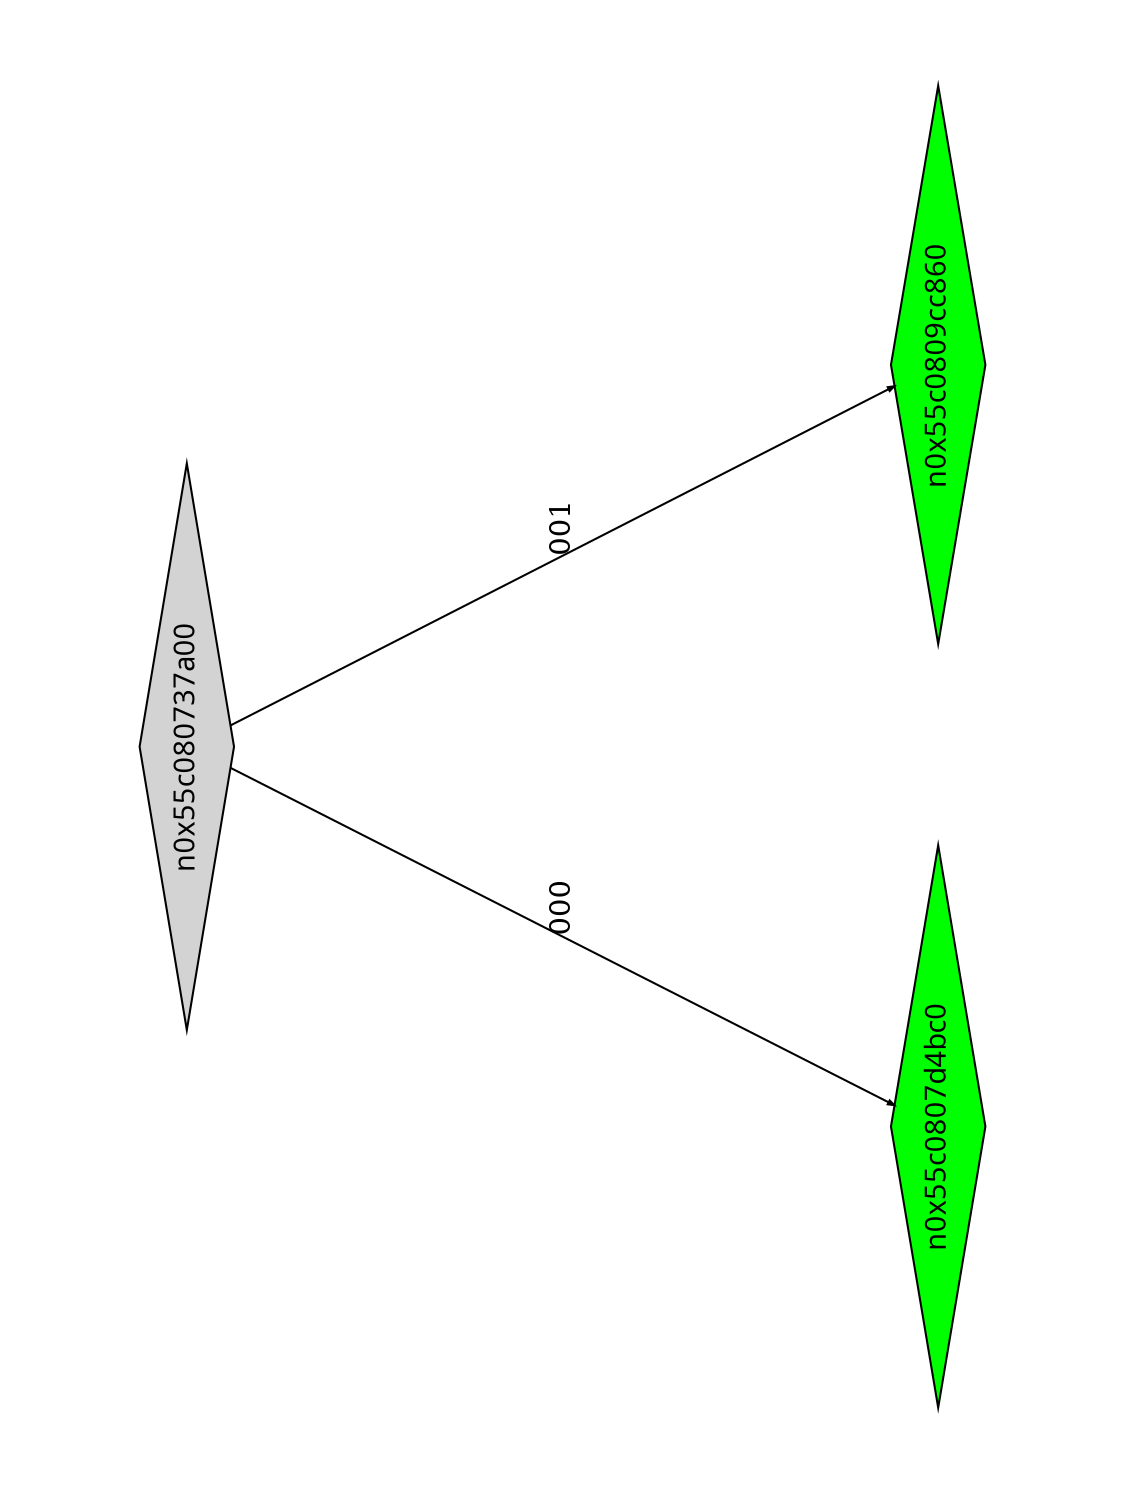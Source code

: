 digraph G {
	size="10,7.5";
	ratio=fill;
	rotate=90;
	center = "true";
	node [style="filled",width=.1,height=.1,fontname="Terminus"]
	edge [arrowsize=.3]
	n0x55c080737a00 [shape=diamond];
	n0x55c080737a00 -> n0x55c0807d4bc0 [label=000];
	n0x55c080737a00 -> n0x55c0809cc860 [label=001];
	n0x55c0809cc860 [shape=diamond,fillcolor=green];
	n0x55c0807d4bc0 [shape=diamond,fillcolor=green];
}

